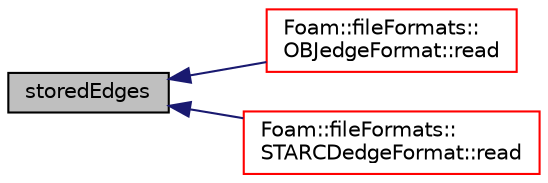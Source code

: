 digraph "storedEdges"
{
  bgcolor="transparent";
  edge [fontname="Helvetica",fontsize="10",labelfontname="Helvetica",labelfontsize="10"];
  node [fontname="Helvetica",fontsize="10",shape=record];
  rankdir="LR";
  Node1 [label="storedEdges",height=0.2,width=0.4,color="black", fillcolor="grey75", style="filled", fontcolor="black"];
  Node1 -> Node2 [dir="back",color="midnightblue",fontsize="10",style="solid",fontname="Helvetica"];
  Node2 [label="Foam::fileFormats::\lOBJedgeFormat::read",height=0.2,width=0.4,color="red",URL="$a01696.html#a464ebd67acbdff0014d4dae69e3ec4be",tooltip="Read from file. "];
  Node1 -> Node3 [dir="back",color="midnightblue",fontsize="10",style="solid",fontname="Helvetica"];
  Node3 [label="Foam::fileFormats::\lSTARCDedgeFormat::read",height=0.2,width=0.4,color="red",URL="$a02442.html#a464ebd67acbdff0014d4dae69e3ec4be",tooltip="Read from file. "];
}
